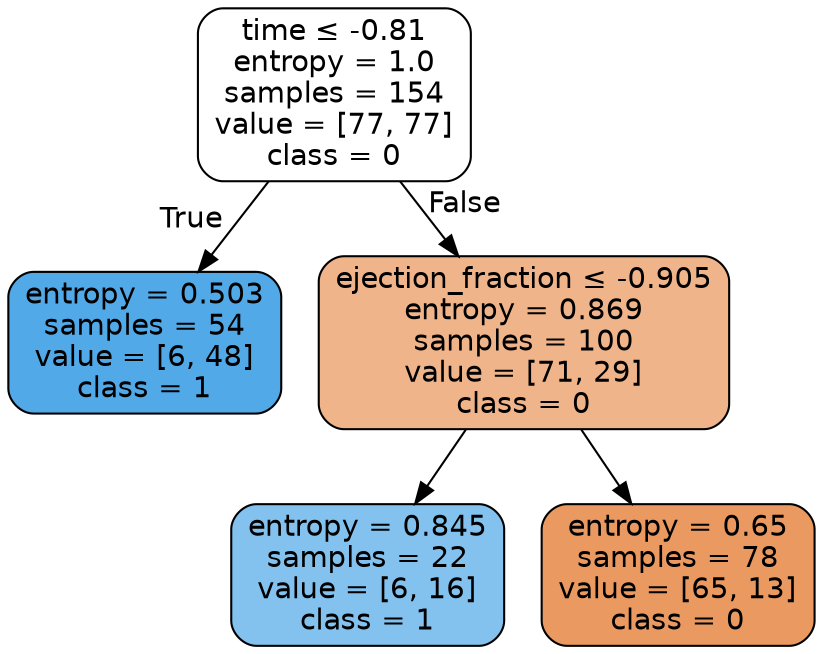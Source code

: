 digraph Tree {
node [shape=box, style="filled, rounded", color="black", fontname=helvetica] ;
edge [fontname=helvetica] ;
0 [label=<time &le; -0.81<br/>entropy = 1.0<br/>samples = 154<br/>value = [77, 77]<br/>class = 0>, fillcolor="#ffffff"] ;
1 [label=<entropy = 0.503<br/>samples = 54<br/>value = [6, 48]<br/>class = 1>, fillcolor="#52a9e8"] ;
0 -> 1 [labeldistance=2.5, labelangle=45, headlabel="True"] ;
2 [label=<ejection_fraction &le; -0.905<br/>entropy = 0.869<br/>samples = 100<br/>value = [71, 29]<br/>class = 0>, fillcolor="#f0b48a"] ;
0 -> 2 [labeldistance=2.5, labelangle=-45, headlabel="False"] ;
3 [label=<entropy = 0.845<br/>samples = 22<br/>value = [6, 16]<br/>class = 1>, fillcolor="#83c2ef"] ;
2 -> 3 ;
4 [label=<entropy = 0.65<br/>samples = 78<br/>value = [65, 13]<br/>class = 0>, fillcolor="#ea9a61"] ;
2 -> 4 ;
}